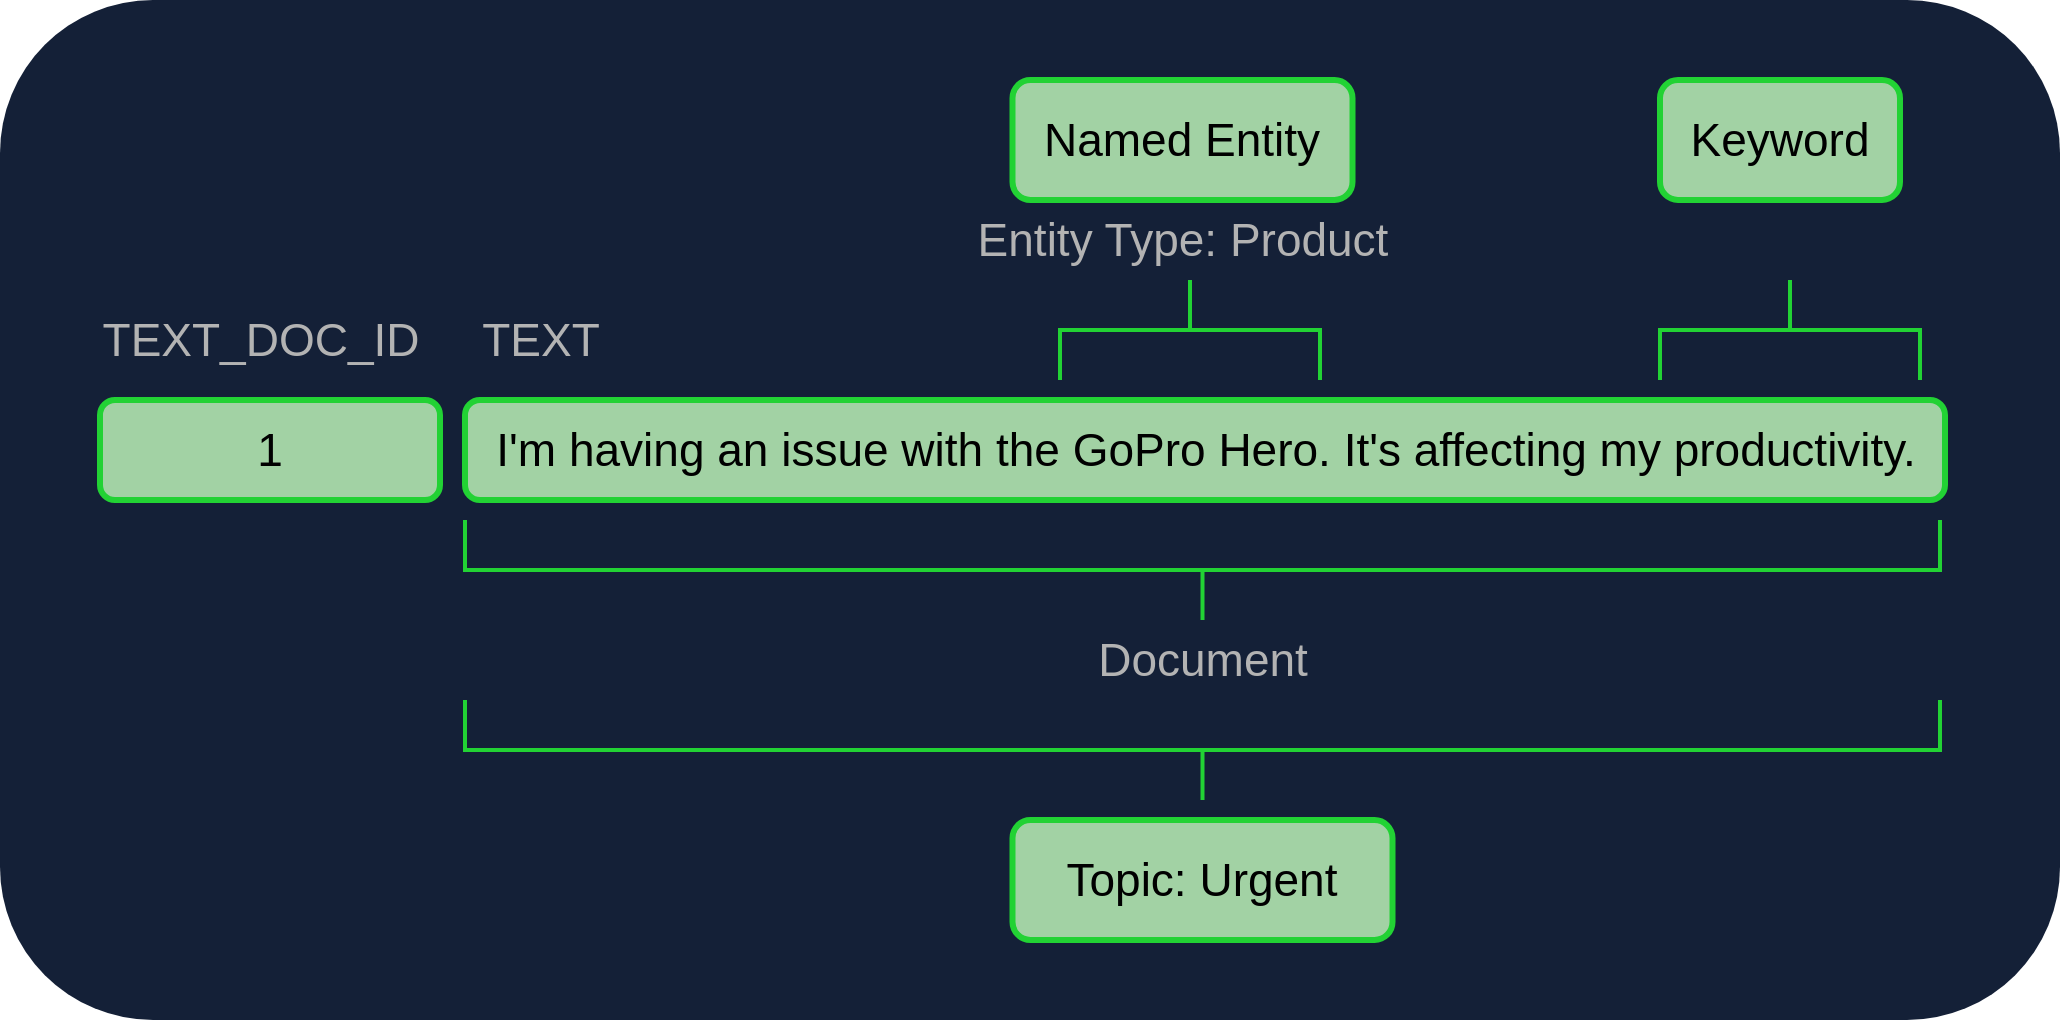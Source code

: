 <mxfile version="27.1.6">
  <diagram name="Page-1" id="POaLV1qd_8ivgcaJ0k6t">
    <mxGraphModel dx="2206" dy="1821" grid="1" gridSize="10" guides="1" tooltips="1" connect="1" arrows="1" fold="1" page="1" pageScale="1" pageWidth="850" pageHeight="1100" math="0" shadow="0">
      <root>
        <mxCell id="0" />
        <mxCell id="1" parent="0" />
        <mxCell id="8z2NHTdnz_yu78FJvaMC-28" value="" style="rounded=1;whiteSpace=wrap;html=1;strokeColor=none;strokeWidth=3;align=center;verticalAlign=middle;fontFamily=Helvetica;fontSize=12;fontColor=default;fillColor=#142037;" vertex="1" parent="1">
          <mxGeometry x="-20" y="-90" width="1030" height="510" as="geometry" />
        </mxCell>
        <mxCell id="8z2NHTdnz_yu78FJvaMC-2" value="&lt;font style=&quot;font-size: 23px;&quot;&gt;I&#39;m having an issue with the GoPro Hero. It&#39;s affecting my productivity.&lt;/font&gt;" style="rounded=1;whiteSpace=wrap;html=1;strokeColor=#22D234;fillColor=#A2D2A4;strokeWidth=3;" vertex="1" parent="1">
          <mxGeometry x="212.5" y="110" width="740" height="50" as="geometry" />
        </mxCell>
        <mxCell id="8z2NHTdnz_yu78FJvaMC-16" value="&lt;font style=&quot;font-size: 23px;&quot;&gt;1&lt;/font&gt;" style="rounded=1;whiteSpace=wrap;html=1;strokeColor=#22D234;fillColor=#A2D2A4;strokeWidth=3;" vertex="1" parent="1">
          <mxGeometry x="30" y="110" width="170" height="50" as="geometry" />
        </mxCell>
        <mxCell id="8z2NHTdnz_yu78FJvaMC-19" style="edgeStyle=orthogonalEdgeStyle;rounded=0;orthogonalLoop=1;jettySize=auto;html=1;exitX=0.5;exitY=1;exitDx=0;exitDy=0;" edge="1" parent="1">
          <mxGeometry relative="1" as="geometry">
            <mxPoint x="250" y="80" as="sourcePoint" />
            <mxPoint x="250" y="80" as="targetPoint" />
          </mxGeometry>
        </mxCell>
        <mxCell id="8z2NHTdnz_yu78FJvaMC-24" value="TEXT_DOC_ID" style="text;html=1;align=center;verticalAlign=middle;resizable=0;points=[];autosize=1;strokeColor=none;fillColor=none;fontSize=23;fontColor=#B3B3B3;" vertex="1" parent="1">
          <mxGeometry x="20" y="60" width="180" height="40" as="geometry" />
        </mxCell>
        <mxCell id="8z2NHTdnz_yu78FJvaMC-25" value="&lt;font style=&quot;font-size: 23px; color: rgb(179, 179, 179);&quot;&gt;TEXT&lt;/font&gt;" style="text;html=1;align=center;verticalAlign=middle;resizable=0;points=[];autosize=1;strokeColor=none;fillColor=none;fontFamily=Helvetica;fontSize=12;fontColor=default;" vertex="1" parent="1">
          <mxGeometry x="210" y="60" width="80" height="40" as="geometry" />
        </mxCell>
        <mxCell id="8z2NHTdnz_yu78FJvaMC-26" value="" style="strokeWidth=2;html=1;shape=mxgraph.flowchart.annotation_2;align=left;labelPosition=right;pointerEvents=1;rounded=1;strokeColor=#22D234;verticalAlign=middle;fontFamily=Helvetica;fontSize=12;fontColor=default;fillColor=#A2D2A4;direction=north;" vertex="1" parent="1">
          <mxGeometry x="212.5" y="260" width="737.5" height="50" as="geometry" />
        </mxCell>
        <mxCell id="8z2NHTdnz_yu78FJvaMC-30" value="&lt;font style=&quot;font-size: 23px;&quot;&gt;Topic: Urgent&lt;/font&gt;" style="rounded=1;whiteSpace=wrap;html=1;strokeColor=#22D234;strokeWidth=3;align=center;verticalAlign=middle;fontFamily=Helvetica;fontSize=12;fontColor=default;fillColor=#A2D2A4;" vertex="1" parent="1">
          <mxGeometry x="486.25" y="320" width="190" height="60" as="geometry" />
        </mxCell>
        <mxCell id="8z2NHTdnz_yu78FJvaMC-31" value="" style="strokeWidth=2;html=1;shape=mxgraph.flowchart.annotation_2;align=left;labelPosition=right;pointerEvents=1;rounded=1;strokeColor=#22D234;verticalAlign=middle;fontFamily=Helvetica;fontSize=12;fontColor=default;fillColor=#A2D2A4;direction=south;" vertex="1" parent="1">
          <mxGeometry x="510" y="50" width="130" height="50" as="geometry" />
        </mxCell>
        <mxCell id="8z2NHTdnz_yu78FJvaMC-32" value="&lt;font style=&quot;font-size: 23px;&quot;&gt;Named Entity&lt;/font&gt;" style="rounded=1;whiteSpace=wrap;html=1;strokeColor=#22D234;strokeWidth=3;align=center;verticalAlign=middle;fontFamily=Helvetica;fontSize=12;fontColor=default;fillColor=#A2D2A4;" vertex="1" parent="1">
          <mxGeometry x="486.25" y="-50" width="170" height="60" as="geometry" />
        </mxCell>
        <mxCell id="8z2NHTdnz_yu78FJvaMC-33" value="" style="strokeWidth=2;html=1;shape=mxgraph.flowchart.annotation_2;align=left;labelPosition=right;pointerEvents=1;rounded=1;strokeColor=#22D234;verticalAlign=middle;fontFamily=Helvetica;fontSize=12;fontColor=default;fillColor=#A2D2A4;direction=south;" vertex="1" parent="1">
          <mxGeometry x="810" y="50" width="130" height="50" as="geometry" />
        </mxCell>
        <mxCell id="8z2NHTdnz_yu78FJvaMC-34" value="&lt;font style=&quot;font-size: 23px;&quot;&gt;Keyword&lt;/font&gt;" style="rounded=1;whiteSpace=wrap;html=1;strokeColor=#22D234;strokeWidth=3;align=center;verticalAlign=middle;fontFamily=Helvetica;fontSize=12;fontColor=default;fillColor=#A2D2A4;" vertex="1" parent="1">
          <mxGeometry x="810" y="-50" width="120" height="60" as="geometry" />
        </mxCell>
        <mxCell id="8z2NHTdnz_yu78FJvaMC-35" value="&lt;font style=&quot;font-size: 23px; color: rgb(179, 179, 179);&quot;&gt;Entity Type: Product&lt;/font&gt;" style="text;html=1;align=center;verticalAlign=middle;resizable=0;points=[];autosize=1;strokeColor=none;fillColor=none;fontFamily=Helvetica;fontSize=12;fontColor=default;" vertex="1" parent="1">
          <mxGeometry x="456.25" y="10" width="230" height="40" as="geometry" />
        </mxCell>
        <mxCell id="8z2NHTdnz_yu78FJvaMC-36" value="" style="strokeWidth=2;html=1;shape=mxgraph.flowchart.annotation_2;align=left;labelPosition=right;pointerEvents=1;rounded=1;strokeColor=#22D234;verticalAlign=middle;fontFamily=Helvetica;fontSize=12;fontColor=default;fillColor=#A2D2A4;direction=north;" vertex="1" parent="1">
          <mxGeometry x="212.5" y="170" width="737.5" height="50" as="geometry" />
        </mxCell>
        <mxCell id="8z2NHTdnz_yu78FJvaMC-37" value="&lt;span style=&quot;color: rgb(179, 179, 179);&quot;&gt;&lt;font style=&quot;font-size: 23px;&quot;&gt;Document&lt;/font&gt;&lt;/span&gt;" style="text;html=1;align=center;verticalAlign=middle;resizable=0;points=[];autosize=1;strokeColor=none;fillColor=none;fontFamily=Helvetica;fontSize=12;fontColor=default;" vertex="1" parent="1">
          <mxGeometry x="516.25" y="220" width="130" height="40" as="geometry" />
        </mxCell>
      </root>
    </mxGraphModel>
  </diagram>
</mxfile>
